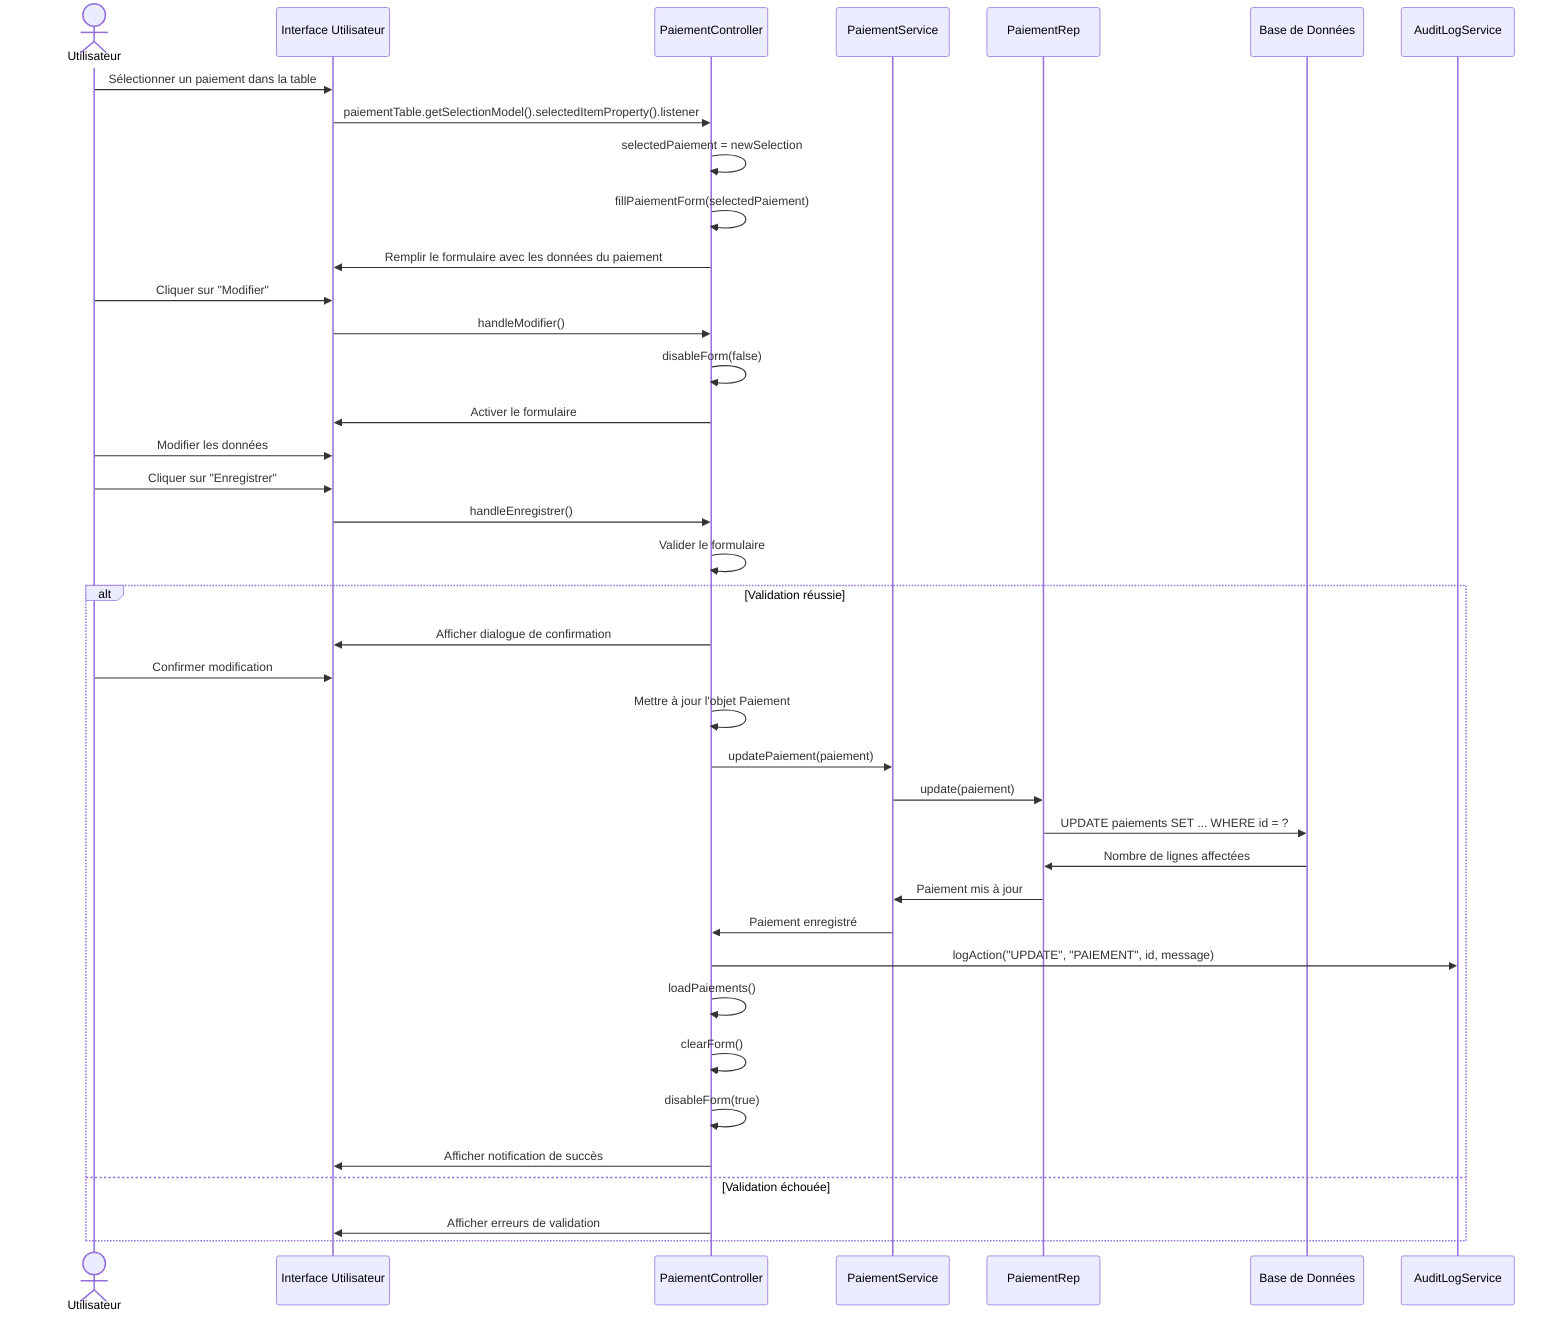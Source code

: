 sequenceDiagram
    actor Utilisateur
    participant IHM as Interface Utilisateur
    participant Ctrl as PaiementController
    participant Svc as PaiementService
    participant Rep as PaiementRep
    participant DB as Base de Données
    participant Audit as AuditLogService

    Utilisateur->>IHM: Sélectionner un paiement dans la table
    IHM->>Ctrl: paiementTable.getSelectionModel().selectedItemProperty().listener
    Ctrl->>Ctrl: selectedPaiement = newSelection
    Ctrl->>Ctrl: fillPaiementForm(selectedPaiement)
    Ctrl->>IHM: Remplir le formulaire avec les données du paiement
    Utilisateur->>IHM: Cliquer sur "Modifier"
    IHM->>Ctrl: handleModifier()
    Ctrl->>Ctrl: disableForm(false)
    Ctrl->>IHM: Activer le formulaire
    Utilisateur->>IHM: Modifier les données
    Utilisateur->>IHM: Cliquer sur "Enregistrer"
    IHM->>Ctrl: handleEnregistrer()
    Ctrl->>Ctrl: Valider le formulaire
    alt Validation réussie
        Ctrl->>IHM: Afficher dialogue de confirmation
        Utilisateur->>IHM: Confirmer modification
        Ctrl->>Ctrl: Mettre à jour l'objet Paiement
        Ctrl->>Svc: updatePaiement(paiement)
        Svc->>Rep: update(paiement)
        Rep->>DB: UPDATE paiements SET ... WHERE id = ?
        DB->>Rep: Nombre de lignes affectées
        Rep->>Svc: Paiement mis à jour
        Svc->>Ctrl: Paiement enregistré
        Ctrl->>Audit: logAction("UPDATE", "PAIEMENT", id, message)
        Ctrl->>Ctrl: loadPaiements()
        Ctrl->>Ctrl: clearForm()
        Ctrl->>Ctrl: disableForm(true)
        Ctrl->>IHM: Afficher notification de succès
    else Validation échouée
        Ctrl->>IHM: Afficher erreurs de validation
    end